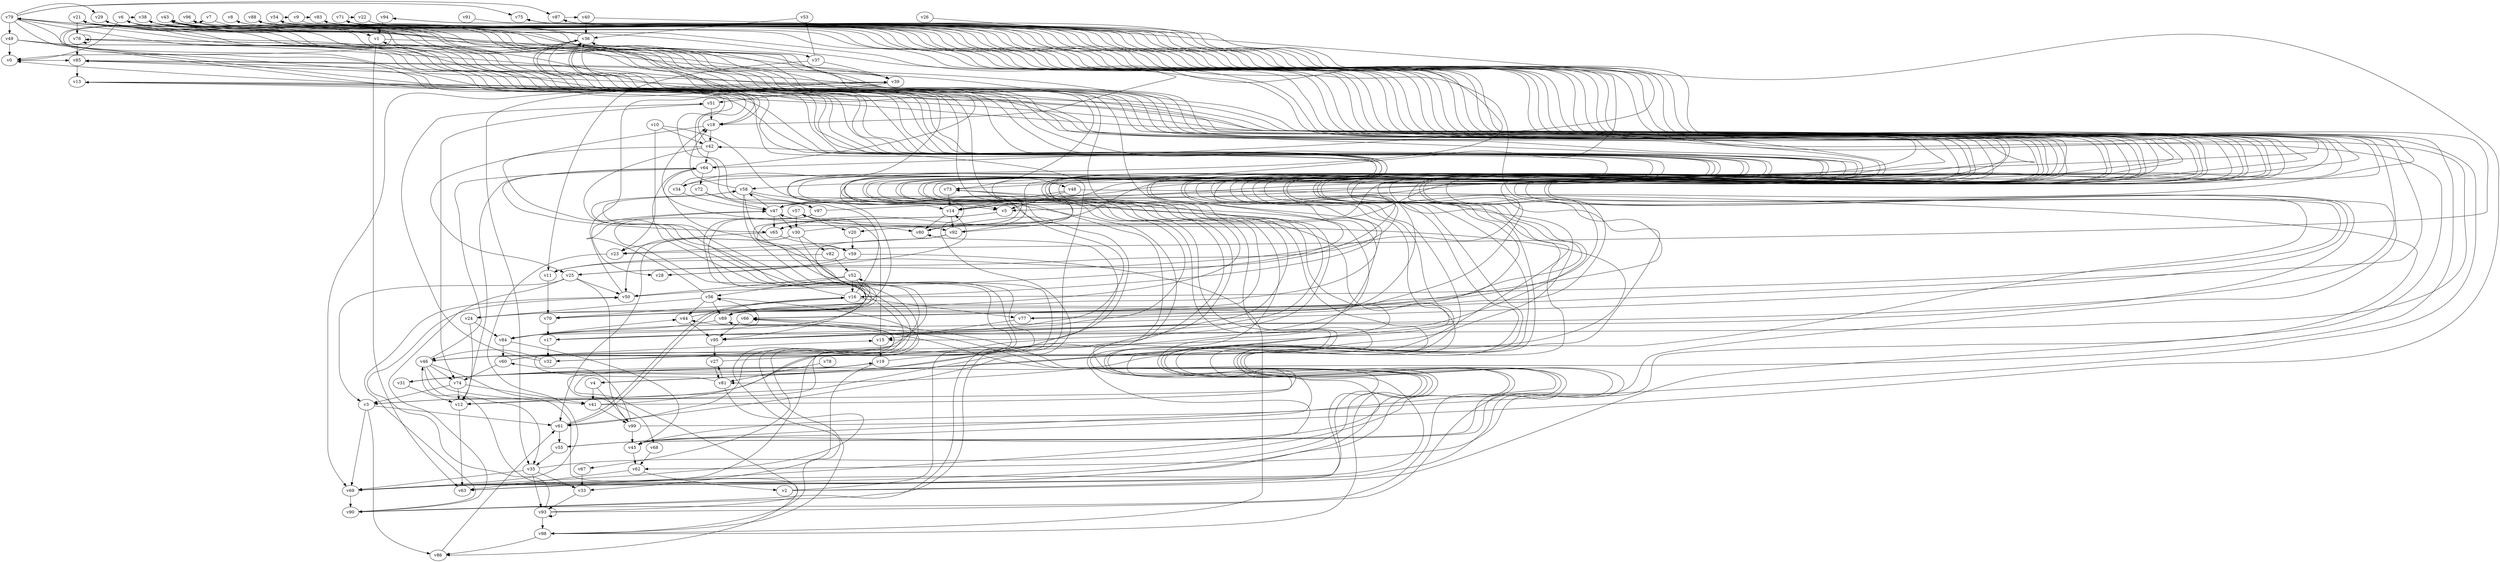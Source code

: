 // Benchmark game 145 - 100 vertices
digraph G {
    v0 [name="v0", player=1];
    v1 [name="v1", player=0];
    v2 [name="v2", player=0];
    v3 [name="v3", player=0];
    v4 [name="v4", player=0, target=1];
    v5 [name="v5", player=1];
    v6 [name="v6", player=1];
    v7 [name="v7", player=1];
    v8 [name="v8", player=0];
    v9 [name="v9", player=1];
    v10 [name="v10", player=0];
    v11 [name="v11", player=1];
    v12 [name="v12", player=0];
    v13 [name="v13", player=1];
    v14 [name="v14", player=0];
    v15 [name="v15", player=0];
    v16 [name="v16", player=0];
    v17 [name="v17", player=1];
    v18 [name="v18", player=1];
    v19 [name="v19", player=0];
    v20 [name="v20", player=1];
    v21 [name="v21", player=1];
    v22 [name="v22", player=0];
    v23 [name="v23", player=0, target=1];
    v24 [name="v24", player=0];
    v25 [name="v25", player=1];
    v26 [name="v26", player=0];
    v27 [name="v27", player=0, target=1];
    v28 [name="v28", player=1];
    v29 [name="v29", player=0];
    v30 [name="v30", player=1];
    v31 [name="v31", player=0];
    v32 [name="v32", player=0];
    v33 [name="v33", player=1, target=1];
    v34 [name="v34", player=1];
    v35 [name="v35", player=1];
    v36 [name="v36", player=1];
    v37 [name="v37", player=1];
    v38 [name="v38", player=0];
    v39 [name="v39", player=1];
    v40 [name="v40", player=1];
    v41 [name="v41", player=0];
    v42 [name="v42", player=0];
    v43 [name="v43", player=0, target=1];
    v44 [name="v44", player=1];
    v45 [name="v45", player=1];
    v46 [name="v46", player=0];
    v47 [name="v47", player=1];
    v48 [name="v48", player=1];
    v49 [name="v49", player=1];
    v50 [name="v50", player=0];
    v51 [name="v51", player=0, target=1];
    v52 [name="v52", player=0];
    v53 [name="v53", player=1];
    v54 [name="v54", player=0];
    v55 [name="v55", player=1];
    v56 [name="v56", player=0];
    v57 [name="v57", player=1];
    v58 [name="v58", player=0];
    v59 [name="v59", player=1];
    v60 [name="v60", player=1, target=1];
    v61 [name="v61", player=1];
    v62 [name="v62", player=0];
    v63 [name="v63", player=1];
    v64 [name="v64", player=0];
    v65 [name="v65", player=1];
    v66 [name="v66", player=0];
    v67 [name="v67", player=0];
    v68 [name="v68", player=1];
    v69 [name="v69", player=0];
    v70 [name="v70", player=1];
    v71 [name="v71", player=0];
    v72 [name="v72", player=0];
    v73 [name="v73", player=1];
    v74 [name="v74", player=1];
    v75 [name="v75", player=0, target=1];
    v76 [name="v76", player=0];
    v77 [name="v77", player=0];
    v78 [name="v78", player=0];
    v79 [name="v79", player=0];
    v80 [name="v80", player=1];
    v81 [name="v81", player=1];
    v82 [name="v82", player=0];
    v83 [name="v83", player=1, target=1];
    v84 [name="v84", player=1];
    v85 [name="v85", player=0];
    v86 [name="v86", player=0];
    v87 [name="v87", player=1];
    v88 [name="v88", player=0];
    v89 [name="v89", player=1];
    v90 [name="v90", player=0];
    v91 [name="v91", player=1];
    v92 [name="v92", player=1];
    v93 [name="v93", player=0, target=1];
    v94 [name="v94", player=0];
    v95 [name="v95", player=0];
    v96 [name="v96", player=0];
    v97 [name="v97", player=0];
    v98 [name="v98", player=0];
    v99 [name="v99", player=0];

    v0 -> v85 [constraint="time >= 3"];
    v1 -> v63;
    v2 -> v75 [constraint="time % 2 == 0"];
    v3 -> v69;
    v4 -> v99;
    v5 -> v3 [constraint="time <= 8"];
    v6 -> v38 [constraint="time >= 13"];
    v7 -> v70 [constraint="time % 2 == 1"];
    v8 -> v95 [constraint="(time % 4 == 0) || (time % 4 == 2)"];
    v9 -> v45 [constraint="time % 6 == 4"];
    v10 -> v90 [constraint="time == 11"];
    v11 -> v70;
    v12 -> v63;
    v13 -> v70 [constraint="time % 4 == 3"];
    v14 -> v83 [constraint="time == 17"];
    v15 -> v19;
    v16 -> v21 [constraint="time >= 7"];
    v17 -> v32;
    v18 -> v42;
    v19 -> v52;
    v20 -> v59;
    v21 -> v89 [constraint="(time >= 8) && (time <= 19)"];
    v22 -> v17 [constraint="time == 17"];
    v23 -> v69 [constraint="time <= 14"];
    v24 -> v6 [constraint="(time % 2 == 0) || (time % 4 == 1)"];
    v25 -> v3;
    v26 -> v55 [constraint="time % 2 == 0"];
    v27 -> v81;
    v28 -> v14 [constraint="time >= 2"];
    v29 -> v12 [constraint="time % 2 == 1"];
    v30 -> v50;
    v31 -> v12;
    v32 -> v51 [constraint="time % 3 == 1"];
    v33 -> v93;
    v34 -> v48 [constraint="time % 5 == 1"];
    v35 -> v93;
    v36 -> v6 [constraint="time == 2"];
    v37 -> v39;
    v38 -> v4 [constraint="time <= 9"];
    v39 -> v35;
    v40 -> v23 [constraint="time % 4 == 0"];
    v41 -> v85 [constraint="time == 13"];
    v42 -> v67 [constraint="time >= 5"];
    v43 -> v18 [constraint="time <= 17"];
    v44 -> v95;
    v45 -> v62;
    v46 -> v35 [constraint="time >= 13"];
    v47 -> v58 [constraint="time <= 9"];
    v48 -> v62 [constraint="time % 2 == 1"];
    v49 -> v4 [constraint="time == 1"];
    v50 -> v39;
    v51 -> v18;
    v52 -> v56;
    v53 -> v36 [constraint="time >= 8"];
    v54 -> v9 [constraint="time % 2 == 1"];
    v55 -> v87 [constraint="time == 9"];
    v56 -> v89;
    v57 -> v80;
    v58 -> v18 [constraint="(time % 2 == 1) || (time % 5 == 2)"];
    v59 -> v98;
    v60 -> v29 [constraint="(time >= 5) && (time <= 24)"];
    v61 -> v16 [constraint="time >= 1"];
    v62 -> v63;
    v63 -> v66 [constraint="time >= 14"];
    v64 -> v72;
    v65 -> v59;
    v66 -> v95;
    v67 -> v33;
    v68 -> v62;
    v69 -> v85 [constraint="time <= 23"];
    v70 -> v17;
    v71 -> v16 [constraint="time == 14"];
    v72 -> v97;
    v73 -> v92 [constraint="time <= 6"];
    v74 -> v3;
    v75 -> v64 [constraint="time <= 23"];
    v76 -> v46 [constraint="time >= 5"];
    v77 -> v15;
    v78 -> v81;
    v79 -> v90 [constraint="time >= 6"];
    v80 -> v54 [constraint="time == 12"];
    v81 -> v27 [constraint="time % 2 == 0"];
    v82 -> v11;
    v83 -> v5 [constraint="time == 7"];
    v84 -> v45 [constraint="time <= 20"];
    v85 -> v45 [constraint="time % 6 == 5"];
    v86 -> v61 [constraint="time % 6 == 3"];
    v87 -> v40 [constraint="time <= 19"];
    v88 -> v45 [constraint="time == 12"];
    v89 -> v84 [constraint="time == 12"];
    v90 -> v50 [constraint="time <= 13"];
    v91 -> v73 [constraint="time >= 4"];
    v92 -> v38 [constraint="time >= 2"];
    v93 -> v50 [constraint="time <= 13"];
    v94 -> v1;
    v95 -> v38 [constraint="time >= 3"];
    v96 -> v14 [constraint="time == 8"];
    v97 -> v95 [constraint="time == 4"];
    v98 -> v86;
    v99 -> v36 [constraint="time % 3 == 0"];
    v39 -> v51;
    v2 -> v36 [constraint="time % 3 == 1"];
    v79 -> v5 [constraint="time >= 6"];
    v64 -> v12 [constraint="time >= 9"];
    v24 -> v54 [constraint="time == 9"];
    v51 -> v74;
    v76 -> v85;
    v29 -> v61 [constraint="time == 6"];
    v79 -> v58 [constraint="time % 2 == 0"];
    v41 -> v58 [constraint="(time % 3 == 0) || (time % 3 == 2)"];
    v6 -> v63 [constraint="time == 18"];
    v42 -> v7 [constraint="time % 3 == 1"];
    v34 -> v47;
    v55 -> v35;
    v92 -> v89 [constraint="time % 4 == 1"];
    v93 -> v19 [constraint="time % 2 == 1"];
    v74 -> v41;
    v24 -> v12;
    v96 -> v89 [constraint="time >= 6"];
    v43 -> v73 [constraint="time == 19"];
    v94 -> v47 [constraint="time % 3 == 1"];
    v8 -> v77 [constraint="time % 2 == 1"];
    v50 -> v43 [constraint="time == 6"];
    v48 -> v5;
    v11 -> v13 [constraint="time % 2 == 0"];
    v16 -> v70;
    v31 -> v19 [constraint="time % 3 == 2"];
    v25 -> v50;
    v36 -> v34 [constraint="(time >= 10) && (time <= 16)"];
    v60 -> v74;
    v9 -> v83 [constraint="time == 2"];
    v39 -> v69;
    v8 -> v12 [constraint="time <= 14"];
    v52 -> v70 [constraint="time == 5"];
    v48 -> v14;
    v30 -> v61;
    v15 -> v47;
    v97 -> v32 [constraint="time == 6"];
    v46 -> v41 [constraint="time % 6 == 3"];
    v59 -> v28;
    v85 -> v13;
    v25 -> v99;
    v92 -> v23 [constraint="time == 8"];
    v90 -> v85 [constraint="time == 12"];
    v16 -> v77;
    v25 -> v88 [constraint="time >= 3"];
    v10 -> v42;
    v35 -> v33;
    v49 -> v0;
    v37 -> v53 [constraint="time >= 12"];
    v16 -> v1 [constraint="time == 17"];
    v35 -> v76 [constraint="time % 4 == 3"];
    v47 -> v28 [constraint="time % 5 == 0"];
    v3 -> v61;
    v13 -> v25 [constraint="time <= 11"];
    v47 -> v30;
    v88 -> v31 [constraint="(time >= 5) && (time <= 16)"];
    v56 -> v44;
    v3 -> v86;
    v84 -> v44 [constraint="time == 17"];
    v18 -> v43 [constraint="(time % 4 == 0) || (time % 5 == 1)"];
    v71 -> v95 [constraint="(time >= 7) && (time <= 16)"];
    v18 -> v25 [constraint="time <= 15"];
    v98 -> v66 [constraint="time == 0"];
    v43 -> v0 [constraint="time == 6"];
    v5 -> v89 [constraint="time >= 1"];
    v61 -> v16 [constraint="time % 6 == 2"];
    v49 -> v31 [constraint="time == 12"];
    v56 -> v24;
    v27 -> v96 [constraint="time % 5 == 1"];
    v88 -> v66 [constraint="time == 6"];
    v69 -> v73 [constraint="time == 9"];
    v62 -> v2;
    v10 -> v23;
    v25 -> v90 [constraint="time == 6"];
    v79 -> v29 [constraint="time % 3 == 1"];
    v21 -> v65 [constraint="time >= 13"];
    v19 -> v68 [constraint="time <= 8"];
    v98 -> v44 [constraint="time <= 16"];
    v95 -> v79 [constraint="time >= 7"];
    v1 -> v37;
    v71 -> v84 [constraint="time == 9"];
    v58 -> v59 [constraint="time <= 17"];
    v35 -> v69;
    v30 -> v43 [constraint="time == 5"];
    v79 -> v75 [constraint="time >= 5"];
    v95 -> v36 [constraint="time <= 12"];
    v41 -> v99;
    v69 -> v66 [constraint="time == 18"];
    v31 -> v75 [constraint="time >= 11"];
    v79 -> v49;
    v89 -> v18 [constraint="time <= 11"];
    v69 -> v90;
    v79 -> v14 [constraint="time % 6 == 2"];
    v60 -> v89 [constraint="time >= 11"];
    v84 -> v60;
    v32 -> v46 [constraint="time == 0"];
    v24 -> v84;
    v81 -> v69 [constraint="time == 12"];
    v46 -> v74;
    v76 -> v76 [constraint="time <= 21"];
    v14 -> v80;
    v82 -> v52;
    v36 -> v66 [constraint="time >= 15"];
    v16 -> v58 [constraint="time == 18"];
    v93 -> v93 [constraint="time == 2"];
    v81 -> v15 [constraint="time % 6 == 2"];
    v14 -> v92;
    v38 -> v39 [constraint="time % 5 == 1"];
    v74 -> v12;
    v64 -> v36 [constraint="time <= 6"];
    v93 -> v98;
    v32 -> v57 [constraint="time >= 1"];
    v71 -> v22 [constraint="(time % 4 == 1) || (time % 3 == 1)"];
    v83 -> v18 [constraint="time == 17"];
    v17 -> v87 [constraint="time % 4 == 2"];
    v93 -> v21 [constraint="(time >= 9) && (time <= 15)"];
    v33 -> v46 [constraint="time == 2"];
    v22 -> v69 [constraint="time <= 24"];
    v72 -> v47;
    v13 -> v81 [constraint="time >= 8"];
    v39 -> v96 [constraint="time <= 14"];
    v56 -> v47 [constraint="(time >= 4) && (time <= 21)"];
    v43 -> v15 [constraint="time <= 11"];
    v99 -> v60;
    v58 -> v5 [constraint="time >= 4"];
    v58 -> v97;
    v88 -> v20 [constraint="time == 12"];
    v65 -> v23;
    v17 -> v0 [constraint="time <= 12"];
    v47 -> v65;
    v30 -> v98 [constraint="time <= 25"];
    v84 -> v56 [constraint="(time >= 6) && (time <= 16)"];
    v79 -> v87 [constraint="(time >= 5) && (time <= 20)"];
    v19 -> v33;
    v46 -> v64 [constraint="time % 3 == 0"];
    v97 -> v46 [constraint="time % 6 == 5"];
    v79 -> v65 [constraint="time >= 6"];
    v99 -> v45;
    v21 -> v76;
    v56 -> v61 [constraint="time >= 3"];
    v46 -> v80 [constraint="time % 6 == 2"];
    v45 -> v71 [constraint="time >= 15"];
    v40 -> v36;
    v4 -> v41;
    v64 -> v92 [constraint="time <= 10"];
    v73 -> v14;
    v64 -> v84 [constraint="time % 6 == 3"];
    v57 -> v30;
    v46 -> v86 [constraint="time <= 12"];
    v58 -> v3 [constraint="time >= 7"];
    v95 -> v27;
    v6 -> v0 [constraint="time % 5 == 0"];
    v77 -> v94 [constraint="time == 11"];
    v61 -> v55;
    v76 -> v47 [constraint="time % 2 == 1"];
    v52 -> v16;
    v44 -> v88 [constraint="time == 15"];
    v34 -> v71 [constraint="time >= 4"];
    v63 -> v36 [constraint="time >= 1"];
    v30 -> v82;
    v52 -> v50;
    v66 -> v54 [constraint="time % 2 == 0"];
    v49 -> v80 [constraint="time % 2 == 1"];
    v42 -> v64;
    v2 -> v42;
    v97 -> v8 [constraint="time % 6 == 3"];
    v42 -> v69 [constraint="time == 5"];
    v64 -> v65 [constraint="time % 5 == 0"];
    v57 -> v20 [constraint="time == 13"];
    v7 -> v1;
    v37 -> v11;
    v47 -> v71 [constraint="time <= 22"];
}
